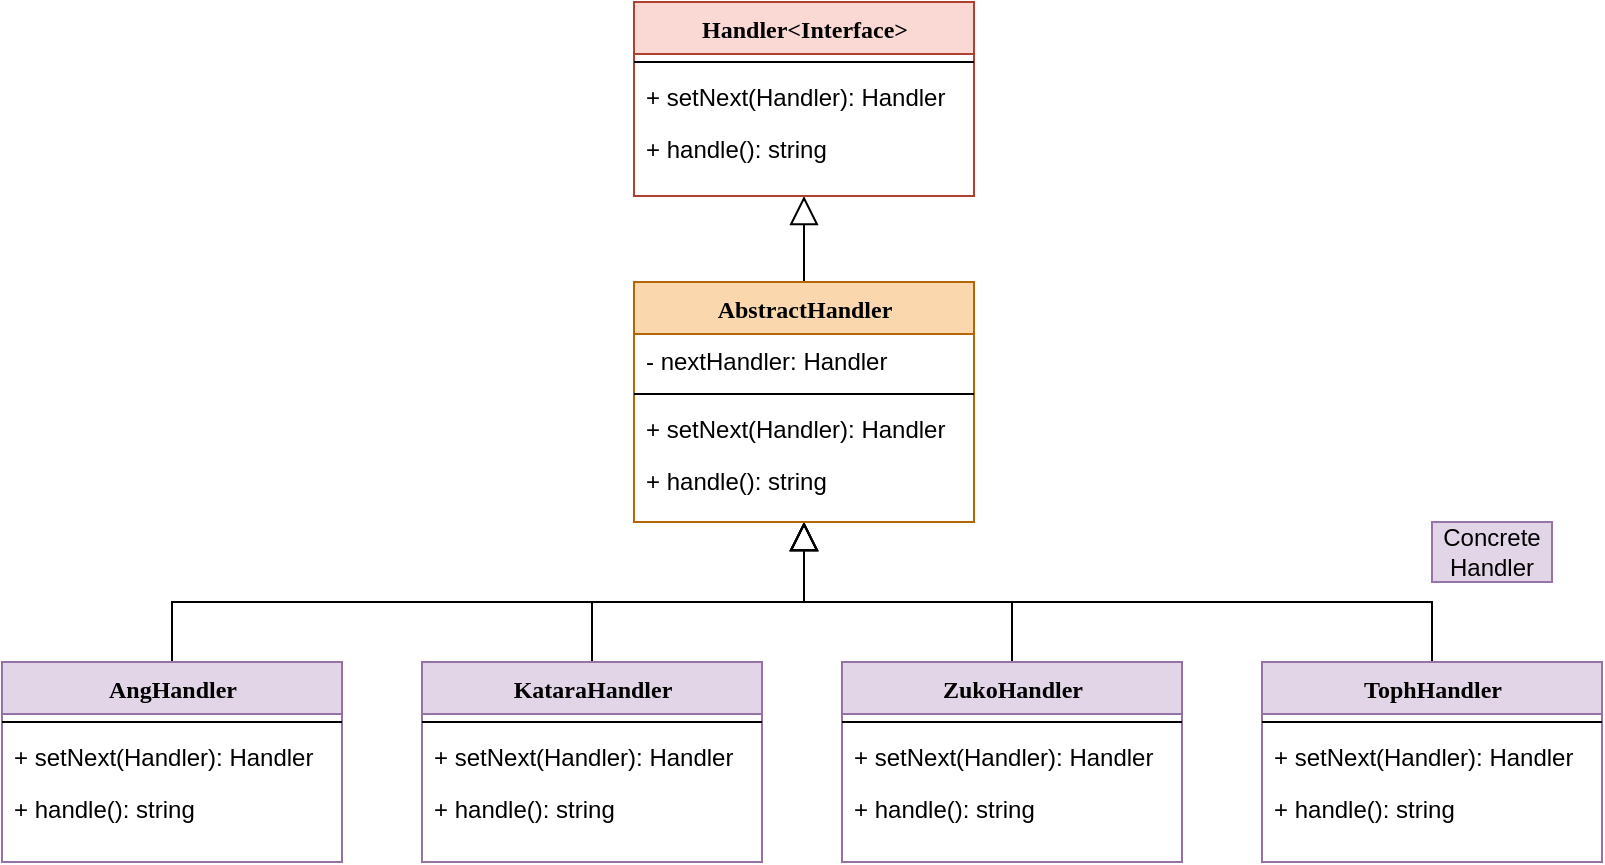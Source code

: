 <mxfile version="14.1.1" type="device"><diagram name="Page-1" id="9f46799a-70d6-7492-0946-bef42562c5a5"><mxGraphModel dx="2474" dy="713" grid="1" gridSize="10" guides="1" tooltips="1" connect="1" arrows="1" fold="1" page="1" pageScale="1" pageWidth="1100" pageHeight="850" background="#ffffff" math="0" shadow="0"><root><mxCell id="0"/><mxCell id="1" parent="0"/><mxCell id="daGaWA9qVVBBz1Taj5HJ-51" style="edgeStyle=orthogonalEdgeStyle;rounded=0;orthogonalLoop=1;jettySize=auto;html=1;exitX=0.5;exitY=1;exitDx=0;exitDy=0;entryX=0.5;entryY=0;entryDx=0;entryDy=0;startArrow=block;startFill=0;startSize=12;endArrow=none;endFill=0;" edge="1" parent="1" source="78961159f06e98e8-17" target="daGaWA9qVVBBz1Taj5HJ-25"><mxGeometry relative="1" as="geometry"/></mxCell><mxCell id="78961159f06e98e8-17" value="Handler&amp;lt;Interface&amp;gt;" style="swimlane;html=1;fontStyle=1;align=center;verticalAlign=top;childLayout=stackLayout;horizontal=1;startSize=26;horizontalStack=0;resizeParent=1;resizeLast=0;collapsible=1;marginBottom=0;swimlaneFillColor=#ffffff;rounded=0;shadow=0;comic=0;labelBackgroundColor=none;strokeWidth=1;fillColor=#fad9d5;fontFamily=Verdana;fontSize=12;strokeColor=#ae4132;" parent="1" vertex="1"><mxGeometry x="91" y="70" width="170" height="97" as="geometry"/></mxCell><mxCell id="78961159f06e98e8-19" value="" style="line;html=1;strokeWidth=1;fillColor=none;align=left;verticalAlign=middle;spacingTop=-1;spacingLeft=3;spacingRight=3;rotatable=0;labelPosition=right;points=[];portConstraint=eastwest;" parent="78961159f06e98e8-17" vertex="1"><mxGeometry y="26" width="170" height="8" as="geometry"/></mxCell><mxCell id="daGaWA9qVVBBz1Taj5HJ-24" value="+ setNext(Handler): Handler" style="text;html=1;strokeColor=none;fillColor=none;align=left;verticalAlign=top;spacingLeft=4;spacingRight=4;whiteSpace=wrap;overflow=hidden;rotatable=0;points=[[0,0.5],[1,0.5]];portConstraint=eastwest;" vertex="1" parent="78961159f06e98e8-17"><mxGeometry y="34" width="170" height="26" as="geometry"/></mxCell><mxCell id="78961159f06e98e8-20" value="+ handle(): string" style="text;html=1;strokeColor=none;fillColor=none;align=left;verticalAlign=top;spacingLeft=4;spacingRight=4;whiteSpace=wrap;overflow=hidden;rotatable=0;points=[[0,0.5],[1,0.5]];portConstraint=eastwest;" parent="78961159f06e98e8-17" vertex="1"><mxGeometry y="60" width="170" height="26" as="geometry"/></mxCell><mxCell id="daGaWA9qVVBBz1Taj5HJ-52" style="edgeStyle=orthogonalEdgeStyle;rounded=0;orthogonalLoop=1;jettySize=auto;html=1;exitX=0.5;exitY=1;exitDx=0;exitDy=0;startArrow=block;startFill=0;startSize=12;endArrow=none;endFill=0;" edge="1" parent="1" source="daGaWA9qVVBBz1Taj5HJ-25" target="daGaWA9qVVBBz1Taj5HJ-40"><mxGeometry relative="1" as="geometry"/></mxCell><mxCell id="daGaWA9qVVBBz1Taj5HJ-53" style="edgeStyle=orthogonalEdgeStyle;rounded=0;orthogonalLoop=1;jettySize=auto;html=1;exitX=0.5;exitY=1;exitDx=0;exitDy=0;startArrow=block;startFill=0;startSize=12;endArrow=none;endFill=0;" edge="1" parent="1" source="daGaWA9qVVBBz1Taj5HJ-25" target="daGaWA9qVVBBz1Taj5HJ-45"><mxGeometry relative="1" as="geometry"/></mxCell><mxCell id="daGaWA9qVVBBz1Taj5HJ-54" style="edgeStyle=orthogonalEdgeStyle;rounded=0;orthogonalLoop=1;jettySize=auto;html=1;exitX=0.5;exitY=1;exitDx=0;exitDy=0;startArrow=block;startFill=0;startSize=12;endArrow=none;endFill=0;" edge="1" parent="1" source="daGaWA9qVVBBz1Taj5HJ-25" target="daGaWA9qVVBBz1Taj5HJ-35"><mxGeometry relative="1" as="geometry"/></mxCell><mxCell id="daGaWA9qVVBBz1Taj5HJ-55" style="edgeStyle=orthogonalEdgeStyle;rounded=0;orthogonalLoop=1;jettySize=auto;html=1;exitX=0.5;exitY=1;exitDx=0;exitDy=0;entryX=0.5;entryY=0;entryDx=0;entryDy=0;startArrow=block;startFill=0;startSize=12;endArrow=none;endFill=0;" edge="1" parent="1" source="daGaWA9qVVBBz1Taj5HJ-25" target="daGaWA9qVVBBz1Taj5HJ-30"><mxGeometry relative="1" as="geometry"/></mxCell><mxCell id="daGaWA9qVVBBz1Taj5HJ-25" value="AbstractHandler" style="swimlane;html=1;fontStyle=1;align=center;verticalAlign=top;childLayout=stackLayout;horizontal=1;startSize=26;horizontalStack=0;resizeParent=1;resizeLast=0;collapsible=1;marginBottom=0;swimlaneFillColor=#ffffff;rounded=0;shadow=0;comic=0;labelBackgroundColor=none;strokeWidth=1;fillColor=#fad7ac;fontFamily=Verdana;fontSize=12;strokeColor=#b46504;" vertex="1" parent="1"><mxGeometry x="91" y="210" width="170" height="120" as="geometry"/></mxCell><mxCell id="daGaWA9qVVBBz1Taj5HJ-29" value="- nextHandler: Handler" style="text;html=1;strokeColor=none;fillColor=none;align=left;verticalAlign=top;spacingLeft=4;spacingRight=4;whiteSpace=wrap;overflow=hidden;rotatable=0;points=[[0,0.5],[1,0.5]];portConstraint=eastwest;" vertex="1" parent="daGaWA9qVVBBz1Taj5HJ-25"><mxGeometry y="26" width="170" height="26" as="geometry"/></mxCell><mxCell id="daGaWA9qVVBBz1Taj5HJ-26" value="" style="line;html=1;strokeWidth=1;fillColor=none;align=left;verticalAlign=middle;spacingTop=-1;spacingLeft=3;spacingRight=3;rotatable=0;labelPosition=right;points=[];portConstraint=eastwest;" vertex="1" parent="daGaWA9qVVBBz1Taj5HJ-25"><mxGeometry y="52" width="170" height="8" as="geometry"/></mxCell><mxCell id="daGaWA9qVVBBz1Taj5HJ-27" value="+ setNext(Handler): Handler" style="text;html=1;strokeColor=none;fillColor=none;align=left;verticalAlign=top;spacingLeft=4;spacingRight=4;whiteSpace=wrap;overflow=hidden;rotatable=0;points=[[0,0.5],[1,0.5]];portConstraint=eastwest;" vertex="1" parent="daGaWA9qVVBBz1Taj5HJ-25"><mxGeometry y="60" width="170" height="26" as="geometry"/></mxCell><mxCell id="daGaWA9qVVBBz1Taj5HJ-28" value="+ handle(): string" style="text;html=1;strokeColor=none;fillColor=none;align=left;verticalAlign=top;spacingLeft=4;spacingRight=4;whiteSpace=wrap;overflow=hidden;rotatable=0;points=[[0,0.5],[1,0.5]];portConstraint=eastwest;" vertex="1" parent="daGaWA9qVVBBz1Taj5HJ-25"><mxGeometry y="86" width="170" height="26" as="geometry"/></mxCell><mxCell id="daGaWA9qVVBBz1Taj5HJ-30" value="AngHandler" style="swimlane;html=1;fontStyle=1;align=center;verticalAlign=top;childLayout=stackLayout;horizontal=1;startSize=26;horizontalStack=0;resizeParent=1;resizeLast=0;collapsible=1;marginBottom=0;swimlaneFillColor=#ffffff;rounded=0;shadow=0;comic=0;labelBackgroundColor=none;strokeWidth=1;fontFamily=Verdana;fontSize=12;fillColor=#e1d5e7;strokeColor=#9673a6;" vertex="1" parent="1"><mxGeometry x="-225" y="400" width="170" height="100" as="geometry"/></mxCell><mxCell id="daGaWA9qVVBBz1Taj5HJ-32" value="" style="line;html=1;strokeWidth=1;fillColor=none;align=left;verticalAlign=middle;spacingTop=-1;spacingLeft=3;spacingRight=3;rotatable=0;labelPosition=right;points=[];portConstraint=eastwest;" vertex="1" parent="daGaWA9qVVBBz1Taj5HJ-30"><mxGeometry y="26" width="170" height="8" as="geometry"/></mxCell><mxCell id="daGaWA9qVVBBz1Taj5HJ-33" value="+ setNext(Handler): Handler" style="text;html=1;strokeColor=none;fillColor=none;align=left;verticalAlign=top;spacingLeft=4;spacingRight=4;whiteSpace=wrap;overflow=hidden;rotatable=0;points=[[0,0.5],[1,0.5]];portConstraint=eastwest;" vertex="1" parent="daGaWA9qVVBBz1Taj5HJ-30"><mxGeometry y="34" width="170" height="26" as="geometry"/></mxCell><mxCell id="daGaWA9qVVBBz1Taj5HJ-34" value="+ handle(): string" style="text;html=1;strokeColor=none;fillColor=none;align=left;verticalAlign=top;spacingLeft=4;spacingRight=4;whiteSpace=wrap;overflow=hidden;rotatable=0;points=[[0,0.5],[1,0.5]];portConstraint=eastwest;" vertex="1" parent="daGaWA9qVVBBz1Taj5HJ-30"><mxGeometry y="60" width="170" height="26" as="geometry"/></mxCell><mxCell id="daGaWA9qVVBBz1Taj5HJ-35" value="KataraHandler" style="swimlane;html=1;fontStyle=1;align=center;verticalAlign=top;childLayout=stackLayout;horizontal=1;startSize=26;horizontalStack=0;resizeParent=1;resizeLast=0;collapsible=1;marginBottom=0;swimlaneFillColor=#ffffff;rounded=0;shadow=0;comic=0;labelBackgroundColor=none;strokeWidth=1;fillColor=#e1d5e7;fontFamily=Verdana;fontSize=12;strokeColor=#9673a6;" vertex="1" parent="1"><mxGeometry x="-15" y="400" width="170" height="100" as="geometry"/></mxCell><mxCell id="daGaWA9qVVBBz1Taj5HJ-37" value="" style="line;html=1;strokeWidth=1;fillColor=none;align=left;verticalAlign=middle;spacingTop=-1;spacingLeft=3;spacingRight=3;rotatable=0;labelPosition=right;points=[];portConstraint=eastwest;" vertex="1" parent="daGaWA9qVVBBz1Taj5HJ-35"><mxGeometry y="26" width="170" height="8" as="geometry"/></mxCell><mxCell id="daGaWA9qVVBBz1Taj5HJ-38" value="+ setNext(Handler): Handler" style="text;html=1;strokeColor=none;fillColor=none;align=left;verticalAlign=top;spacingLeft=4;spacingRight=4;whiteSpace=wrap;overflow=hidden;rotatable=0;points=[[0,0.5],[1,0.5]];portConstraint=eastwest;" vertex="1" parent="daGaWA9qVVBBz1Taj5HJ-35"><mxGeometry y="34" width="170" height="26" as="geometry"/></mxCell><mxCell id="daGaWA9qVVBBz1Taj5HJ-39" value="+ handle(): string" style="text;html=1;strokeColor=none;fillColor=none;align=left;verticalAlign=top;spacingLeft=4;spacingRight=4;whiteSpace=wrap;overflow=hidden;rotatable=0;points=[[0,0.5],[1,0.5]];portConstraint=eastwest;" vertex="1" parent="daGaWA9qVVBBz1Taj5HJ-35"><mxGeometry y="60" width="170" height="26" as="geometry"/></mxCell><mxCell id="daGaWA9qVVBBz1Taj5HJ-40" value="ZukoHandler" style="swimlane;html=1;fontStyle=1;align=center;verticalAlign=top;childLayout=stackLayout;horizontal=1;startSize=26;horizontalStack=0;resizeParent=1;resizeLast=0;collapsible=1;marginBottom=0;swimlaneFillColor=#ffffff;rounded=0;shadow=0;comic=0;labelBackgroundColor=none;strokeWidth=1;fillColor=#e1d5e7;fontFamily=Verdana;fontSize=12;strokeColor=#9673a6;" vertex="1" parent="1"><mxGeometry x="195" y="400" width="170" height="100" as="geometry"/></mxCell><mxCell id="daGaWA9qVVBBz1Taj5HJ-42" value="" style="line;html=1;strokeWidth=1;fillColor=none;align=left;verticalAlign=middle;spacingTop=-1;spacingLeft=3;spacingRight=3;rotatable=0;labelPosition=right;points=[];portConstraint=eastwest;" vertex="1" parent="daGaWA9qVVBBz1Taj5HJ-40"><mxGeometry y="26" width="170" height="8" as="geometry"/></mxCell><mxCell id="daGaWA9qVVBBz1Taj5HJ-43" value="+ setNext(Handler): Handler" style="text;html=1;strokeColor=none;fillColor=none;align=left;verticalAlign=top;spacingLeft=4;spacingRight=4;whiteSpace=wrap;overflow=hidden;rotatable=0;points=[[0,0.5],[1,0.5]];portConstraint=eastwest;" vertex="1" parent="daGaWA9qVVBBz1Taj5HJ-40"><mxGeometry y="34" width="170" height="26" as="geometry"/></mxCell><mxCell id="daGaWA9qVVBBz1Taj5HJ-44" value="+ handle(): string" style="text;html=1;strokeColor=none;fillColor=none;align=left;verticalAlign=top;spacingLeft=4;spacingRight=4;whiteSpace=wrap;overflow=hidden;rotatable=0;points=[[0,0.5],[1,0.5]];portConstraint=eastwest;" vertex="1" parent="daGaWA9qVVBBz1Taj5HJ-40"><mxGeometry y="60" width="170" height="26" as="geometry"/></mxCell><mxCell id="daGaWA9qVVBBz1Taj5HJ-45" value="TophHandler" style="swimlane;html=1;fontStyle=1;align=center;verticalAlign=top;childLayout=stackLayout;horizontal=1;startSize=26;horizontalStack=0;resizeParent=1;resizeLast=0;collapsible=1;marginBottom=0;swimlaneFillColor=#ffffff;rounded=0;shadow=0;comic=0;labelBackgroundColor=none;strokeWidth=1;fillColor=#e1d5e7;fontFamily=Verdana;fontSize=12;strokeColor=#9673a6;" vertex="1" parent="1"><mxGeometry x="405" y="400" width="170" height="100" as="geometry"/></mxCell><mxCell id="daGaWA9qVVBBz1Taj5HJ-47" value="" style="line;html=1;strokeWidth=1;fillColor=none;align=left;verticalAlign=middle;spacingTop=-1;spacingLeft=3;spacingRight=3;rotatable=0;labelPosition=right;points=[];portConstraint=eastwest;" vertex="1" parent="daGaWA9qVVBBz1Taj5HJ-45"><mxGeometry y="26" width="170" height="8" as="geometry"/></mxCell><mxCell id="daGaWA9qVVBBz1Taj5HJ-48" value="+ setNext(Handler): Handler" style="text;html=1;strokeColor=none;fillColor=none;align=left;verticalAlign=top;spacingLeft=4;spacingRight=4;whiteSpace=wrap;overflow=hidden;rotatable=0;points=[[0,0.5],[1,0.5]];portConstraint=eastwest;" vertex="1" parent="daGaWA9qVVBBz1Taj5HJ-45"><mxGeometry y="34" width="170" height="26" as="geometry"/></mxCell><mxCell id="daGaWA9qVVBBz1Taj5HJ-49" value="+ handle(): string" style="text;html=1;strokeColor=none;fillColor=none;align=left;verticalAlign=top;spacingLeft=4;spacingRight=4;whiteSpace=wrap;overflow=hidden;rotatable=0;points=[[0,0.5],[1,0.5]];portConstraint=eastwest;" vertex="1" parent="daGaWA9qVVBBz1Taj5HJ-45"><mxGeometry y="60" width="170" height="26" as="geometry"/></mxCell><mxCell id="daGaWA9qVVBBz1Taj5HJ-50" value="Concrete Handler" style="text;html=1;strokeColor=#9673a6;fillColor=#e1d5e7;align=center;verticalAlign=middle;whiteSpace=wrap;rounded=0;" vertex="1" parent="1"><mxGeometry x="490" y="330" width="60" height="30" as="geometry"/></mxCell></root></mxGraphModel></diagram></mxfile>